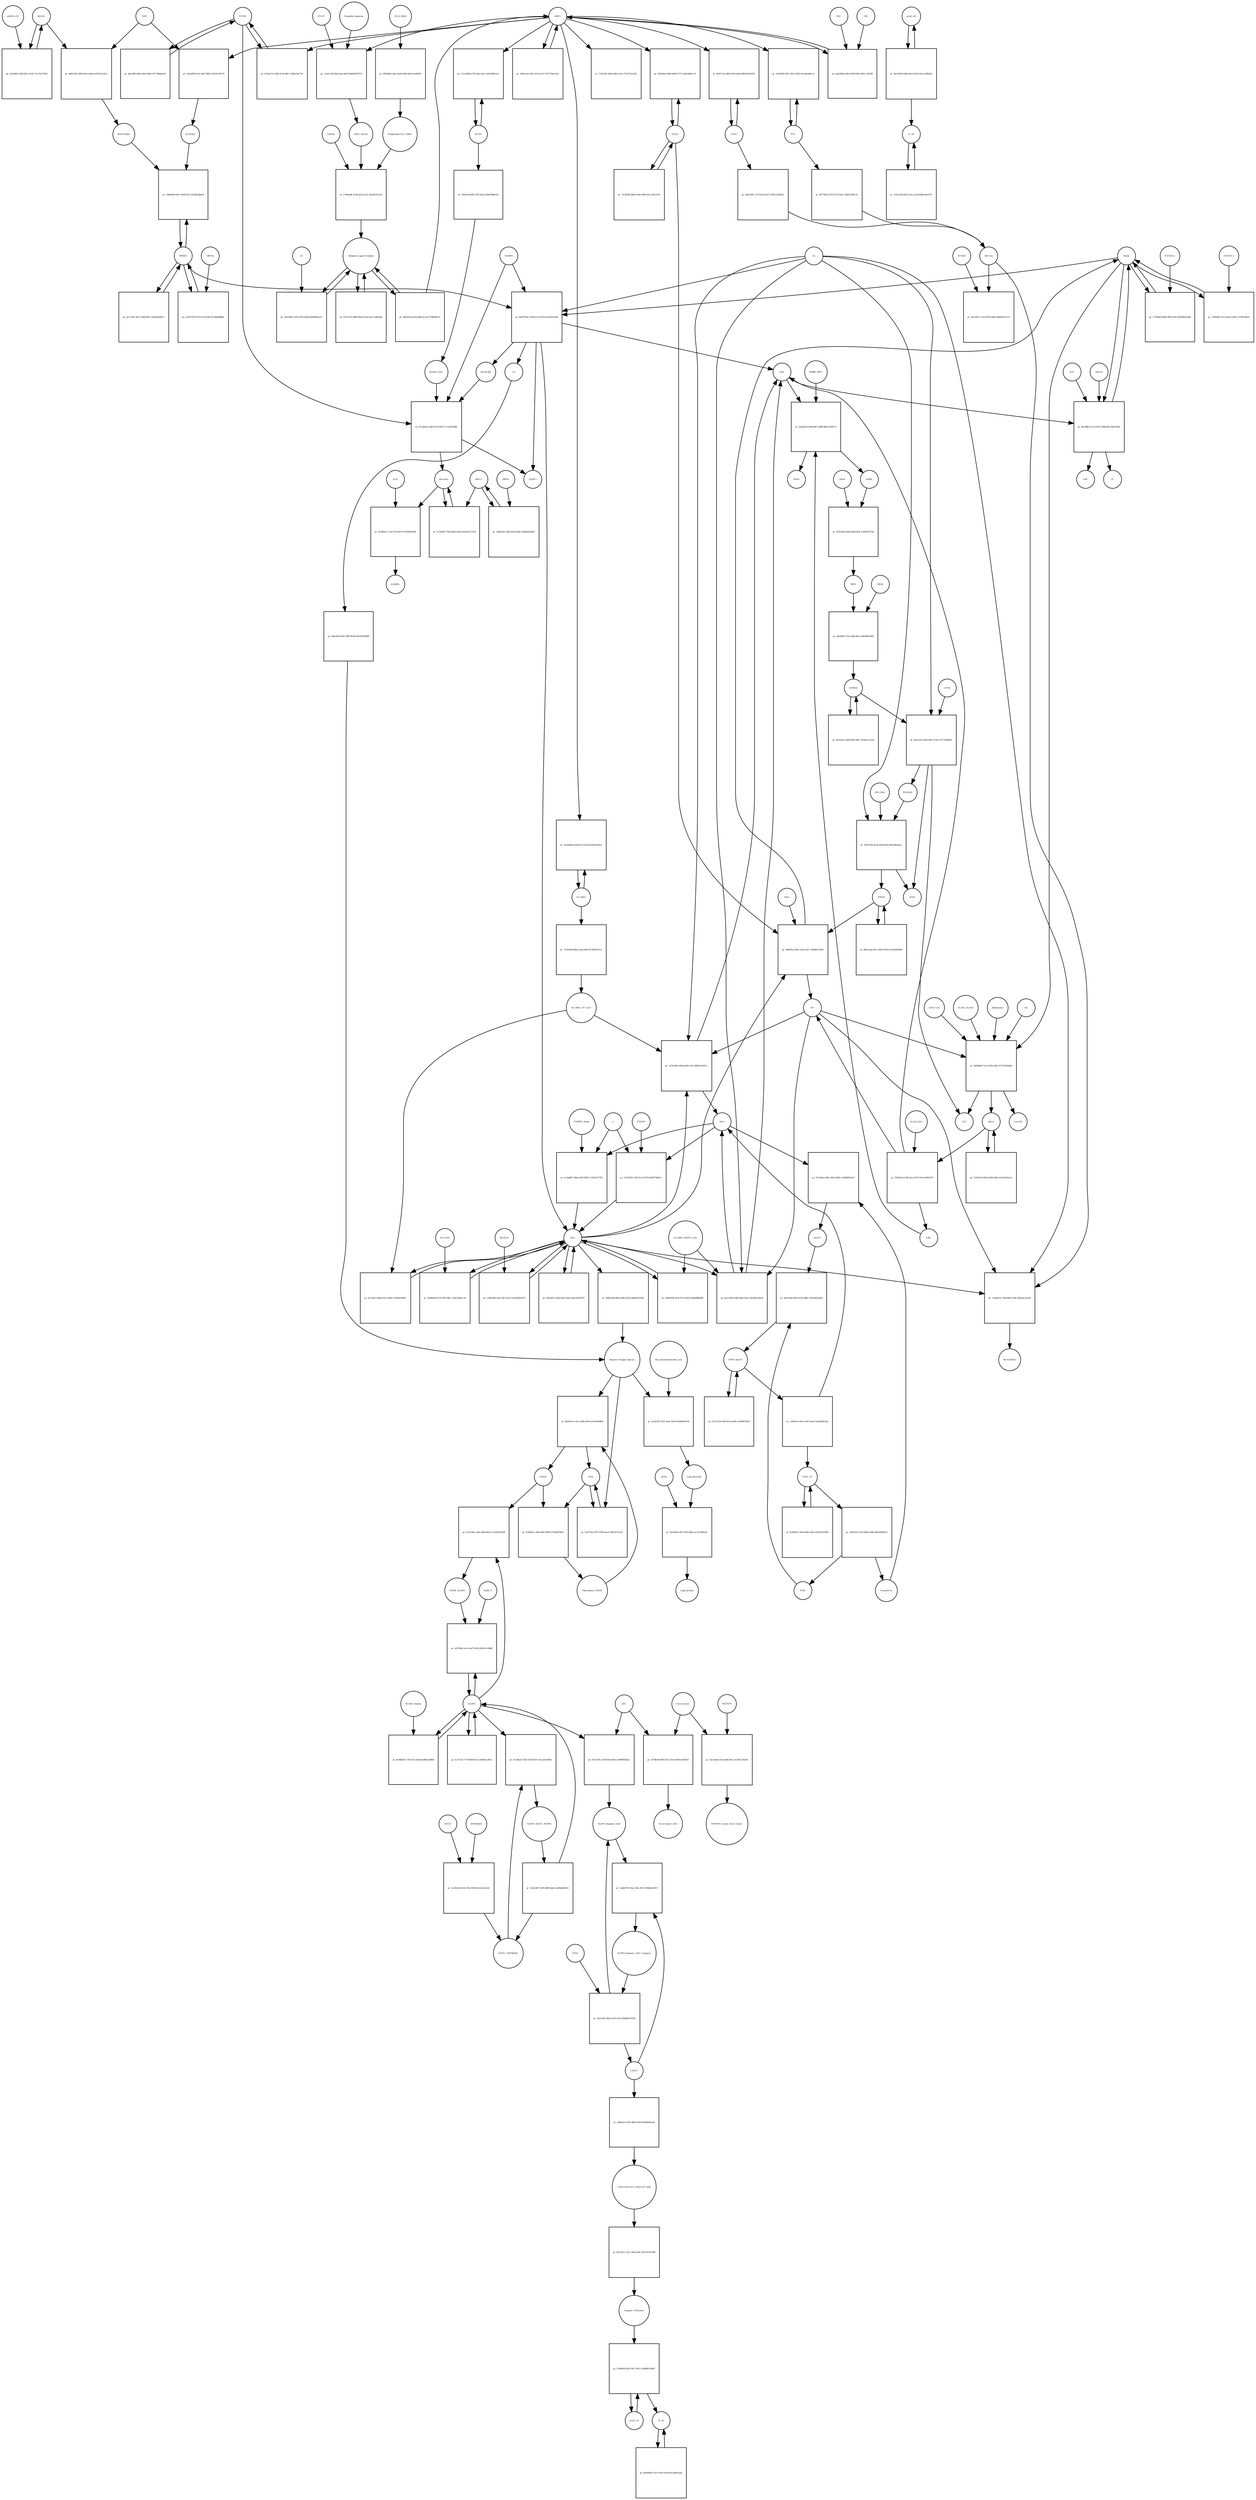 strict digraph  {
Heme [annotation="urn_miriam_obo.chebi_CHEBI%3A30413", bipartite=0, cls="simple chemical", fontsize=4, label=Heme, shape=circle];
"pr_ba97979a-27e8-4c3e-a270-ed14e201aa0d" [annotation="", bipartite=1, cls=process, fontsize=4, label="pr_ba97979a-27e8-4c3e-a270-ed14e201aa0d", shape=square];
Biliverdin [annotation="urn_miriam_obo.chebi_CHEBI%3A17033", bipartite=0, cls="simple chemical", fontsize=4, label=Biliverdin, shape=circle];
HMOX1 [annotation="", bipartite=0, cls=macromolecule, fontsize=4, label=HMOX1, shape=circle];
O2 [annotation="urn_miriam_obo.chebi_CHEBI%3A15379", bipartite=0, cls="simple chemical", fontsize=4, label=O2, shape=circle];
NADPH [annotation="urn_miriam_obo.chebi_CHEBI%3A16474", bipartite=0, cls="simple chemical", fontsize=4, label=NADPH, shape=circle];
H2O [annotation="urn_miriam_obo.chebi_CHEBI%3A15377", bipartite=0, cls="simple chemical", fontsize=4, label=H2O, shape=circle];
"Fe2+" [annotation="urn_miriam_obo.chebi_CHEBI%3A29033", bipartite=0, cls="simple chemical", fontsize=4, label="Fe2+", shape=circle];
"NADP+" [annotation="urn_miriam_obo.chebi_CHEBI%3A18009", bipartite=0, cls="simple chemical", fontsize=4, label="NADP+", shape=circle];
CO [annotation="urn_miriam_obo.chebi_CHEBI%3A17245", bipartite=0, cls="simple chemical", fontsize=4, label=CO, shape=circle];
"pr_77338bfd-6b60-4828-a3fe-69c809e3fa88" [annotation="", bipartite=1, cls=process, fontsize=4, label="pr_77338bfd-6b60-4828-a3fe-69c809e3fa88", shape=square];
"FLVCR1-2" [annotation=urn_miriam_uniprot_Q9Y5Y0, bipartite=0, cls=macromolecule, fontsize=4, label="FLVCR1-2", shape=circle];
"pr_67a5da2b-14d6-42c9-9204-77114e67bdf6" [annotation="", bipartite=1, cls=process, fontsize=4, label="pr_67a5da2b-14d6-42c9-9204-77114e67bdf6", shape=square];
Bilirubin [annotation="urn_miriam_obo.chebi_CHEBI%3A16990", bipartite=0, cls="simple chemical", fontsize=4, label=Bilirubin, shape=circle];
BLVRB [annotation=urn_miriam_uniprot_P30043, bipartite=0, cls=macromolecule, fontsize=4, label=BLVRB, shape=circle];
"BLVRA_Zn2+" [annotation="urn_miriam_obo.chebi_CHEBI%3A29805|urn_miriam_uniprot_P53004", bipartite=0, cls=complex, fontsize=4, label="BLVRA_Zn2+", shape=circle];
"pr_ec7ad497-70e4-48cd-a618-bc6ea1d1721b" [annotation="", bipartite=1, cls=process, fontsize=4, label="pr_ec7ad497-70e4-48cd-a618-bc6ea1d1721b", shape=square];
ABCC1 [annotation="", bipartite=0, cls=macromolecule, fontsize=4, label=ABCC1, shape=circle];
"pr_3350faee-7c20-4756-bf78-410d7840189f" [annotation="", bipartite=1, cls=process, fontsize=4, label="pr_3350faee-7c20-4756-bf78-410d7840189f", shape=square];
ALB [annotation=urn_miriam_uniprot_P02768, bipartite=0, cls=macromolecule, fontsize=4, label=ALB, shape=circle];
"ALB/BIL" [annotation="urn_miriam_uniprot_P02768|urn_miriam_obo.chebi_CHEBI%3A16990", bipartite=0, cls=complex, fontsize=4, label="ALB/BIL", shape=circle];
NRF2 [annotation="", bipartite=0, cls=macromolecule, fontsize=4, label=NRF2, shape=circle];
"pr_a43eaf98-913a-4a67-8f4d-c9355a7f9574" [annotation="", bipartite=1, cls=process, fontsize=4, label="pr_a43eaf98-913a-4a67-8f4d-c9355a7f9574", shape=square];
MAF [annotation=urn_miriam_uniprot_O75444, bipartite=0, cls=macromolecule, fontsize=4, label=MAF, shape=circle];
"Nrf2/Maf" [annotation="", bipartite=0, cls=complex, fontsize=4, label="Nrf2/Maf", shape=circle];
"pr_fe8b1395-2d09-43e2-a044-6c55475ac0cb" [annotation="", bipartite=1, cls=process, fontsize=4, label="pr_fe8b1395-2d09-43e2-a044-6c55475ac0cb", shape=square];
BACH1 [annotation=urn_miriam_uniprot_O14867, bipartite=0, cls=macromolecule, fontsize=4, label=BACH1, shape=circle];
"BACH1/Maf" [annotation="", bipartite=0, cls=complex, fontsize=4, label="BACH1/Maf", shape=circle];
"pr_e3e3bf03-1e9b-4f51-a529-71ca7cb77b62" [annotation="", bipartite=1, cls=process, fontsize=4, label="pr_e3e3bf03-1e9b-4f51-a529-71ca7cb77b62", shape=square];
"miRNA-155" [annotation=urn_miriam_ncbigene_406947, bipartite=0, cls="nucleic acid feature", fontsize=4, label="miRNA-155", shape=circle];
"pr_cb606a66-f431-4648-9012-6550faa89d1f" [annotation="", bipartite=1, cls=process, fontsize=4, label="pr_cb606a66-f431-4648-9012-6550faa89d1f", shape=square];
PRIN9 [annotation="urn_miriam_obo.chebi_CHEBI%3A15430", bipartite=0, cls="simple chemical", fontsize=4, label=PRIN9, shape=circle];
"pr_3d9d7faa-46e2-42ae-b47c-50bdfa97a001" [annotation="", bipartite=1, cls=process, fontsize=4, label="pr_3d9d7faa-46e2-42ae-b47c-50bdfa97a001", shape=square];
FECH [annotation=urn_miriam_uniprot_P22830, bipartite=0, cls=macromolecule, fontsize=4, label=FECH, shape=circle];
"Pb2+" [annotation="urn_miriam_obo.chebi_CHEBI%3A27889", bipartite=0, cls="simple chemical", fontsize=4, label="Pb2+", shape=circle];
"H+" [annotation="urn_miriam_obo.chebi_CHEBI%3A15378", bipartite=0, cls="simple chemical", fontsize=4, label="H+", shape=circle];
"SUCC-CoA" [annotation="urn_miriam_obo.chebi_CHEBI%3A57292", bipartite=0, cls="simple chemical", fontsize=4, label="SUCC-CoA", shape=circle];
"pr_2d26966d-7ca3-474a-b4fa-57513765e886" [annotation="", bipartite=1, cls=process, fontsize=4, label="pr_2d26966d-7ca3-474a-b4fa-57513765e886", shape=square];
dALA [annotation="urn_miriam_obo.chebi_CHEBI%3A356416", bipartite=0, cls="simple chemical", fontsize=4, label=dALA, shape=circle];
ALAS1_ALAS2 [annotation="urn_miriam_uniprot_P13196|urn_miriam_uniprot_P22557", bipartite=0, cls=complex, fontsize=4, label=ALAS1_ALAS2, shape=circle];
Panhematin [annotation="urn_miriam_obo.chebi_CHEBI%3A50385", bipartite=0, cls="simple chemical", fontsize=4, label=Panhematin, shape=circle];
Gly [annotation="urn_miriam_obo.chebi_CHEBI%3A57305", bipartite=0, cls="simple chemical", fontsize=4, label=Gly, shape=circle];
"CoA-SH" [annotation="urn_miriam_obo.chebi_CHEBI%3A15346", bipartite=0, cls="simple chemical", fontsize=4, label="CoA-SH", shape=circle];
CO2 [annotation="urn_miriam_obo.chebi_CHEBI%3A16526", bipartite=0, cls="simple chemical", fontsize=4, label=CO2, shape=circle];
"pr_c5a9cc28-b30d-4afe-8ad1-4bd2d367f57e" [annotation="", bipartite=1, cls=process, fontsize=4, label="pr_c5a9cc28-b30d-4afe-8ad1-4bd2d367f57e", shape=square];
KEAP1 [annotation=urn_miriam_uniprot_Q14145, bipartite=0, cls=macromolecule, fontsize=4, label=KEAP1, shape=circle];
NRF2_KEAP1 [annotation="urn_miriam_uniprot_Q14145|urn_miriam_uniprot_Q16236", bipartite=0, cls=complex, fontsize=4, label=NRF2_KEAP1, shape=circle];
"Dimethly fumarate" [annotation="urn_miriam_obo.chebi_CHEBI%3A76004", bipartite=0, cls="simple chemical", fontsize=4, label="Dimethly fumarate", shape=circle];
"Ubiquitin Ligase Complex" [annotation="urn_miriam_uniprot_Q14145|urn_miriam_uniprot_Q15843|urn_miriam_uniprot_Q13618|urn_miriam_uniprot_P62877|urn_miriam_uniprot_Q16236|urn_miriam_uniprot_P0CG48|urn_miriam_pubmed_19940261|urn_miriam_interpro_IPR000608", bipartite=0, cls=complex, fontsize=4, label="Ubiquitin Ligase Complex", shape=circle];
"pr_0c07cd79-d96b-48ad-b154-e6a71c89c6de" [annotation="", bipartite=1, cls=process, fontsize=4, label="pr_0c07cd79-d96b-48ad-b154-e6a71c89c6de", shape=square];
"pr_f7b58a19-a708-4a1c-8337-87ea19842574" [annotation="", bipartite=1, cls=process, fontsize=4, label="pr_f7b58a19-a708-4a1c-8337-87ea19842574", shape=square];
PBG [annotation="urn_miriam_obo.chebi_CHEBI%3A58126", bipartite=0, cls="simple chemical", fontsize=4, label=PBG, shape=circle];
"ALAD_Zn2+" [annotation="urn_miriam_uniprot_P13716|urn_miriam_obo.chebi_CHEBI%3A29105", bipartite=0, cls=complex, fontsize=4, label="ALAD_Zn2+", shape=circle];
"pr_5feba93d-5e48-46f7-a898-0bbccf036712" [annotation="", bipartite=1, cls=process, fontsize=4, label="pr_5feba93d-5e48-46f7-a898-0bbccf036712", shape=square];
HMBL [annotation="urn_miriam_obo.chebi_CHEBI%3A57845", bipartite=0, cls="simple chemical", fontsize=4, label=HMBL, shape=circle];
HMBS_DIPY [annotation="urn_miriam_obo.chebi_CHEBI%3A36319|urn_miriam_uniprot_P08397", bipartite=0, cls=complex, fontsize=4, label=HMBS_DIPY, shape=circle];
"NH4+" [annotation="urn_miriam_obo.chebi_CHEBI%3A28938", bipartite=0, cls="simple chemical", fontsize=4, label="NH4+", shape=circle];
"pr_2021dd50-3d28-4a6b-8f5f-1e63f0167534" [annotation="", bipartite=1, cls=process, fontsize=4, label="pr_2021dd50-3d28-4a6b-8f5f-1e63f0167534", shape=square];
URO3 [annotation="urn_miriam_obo.chebi_CHEBI%3A15437", bipartite=0, cls="simple chemical", fontsize=4, label=URO3, shape=circle];
UROS [annotation=urn_miriam_uniprot_P10746, bipartite=0, cls=macromolecule, fontsize=4, label=UROS, shape=circle];
"pr_a4faf081-07aa-43d6-86a1-dbf5f99e6865" [annotation="", bipartite=1, cls=process, fontsize=4, label="pr_a4faf081-07aa-43d6-86a1-dbf5f99e6865", shape=square];
COPRO3 [annotation="urn_miriam_obo.chebi_CHEBI%3A15439", bipartite=0, cls="simple chemical", fontsize=4, label=COPRO3, shape=circle];
UROD [annotation=urn_miriam_uniprot_P06132, bipartite=0, cls=macromolecule, fontsize=4, label=UROD, shape=circle];
"pr_9b1ca015-f3ed-484c-9136-123779a84f1b" [annotation="", bipartite=1, cls=process, fontsize=4, label="pr_9b1ca015-f3ed-484c-9136-123779a84f1b", shape=square];
PPGEN9 [annotation="urn_miriam_obo.chebi_CHEBI%3A15435", bipartite=0, cls="simple chemical", fontsize=4, label=PPGEN9, shape=circle];
CPOX [annotation=urn_miriam_uniprot_P36551, bipartite=0, cls=macromolecule, fontsize=4, label=CPOX, shape=circle];
H2O2 [annotation="urn_miriam_obo.chebi_CHEBI%3A16240", bipartite=0, cls="simple chemical", fontsize=4, label=H2O2, shape=circle];
"pr_0610279a-8a32-4eb5-8f10-bffe96b34a14" [annotation="", bipartite=1, cls=process, fontsize=4, label="pr_0610279a-8a32-4eb5-8f10-bffe96b34a14", shape=square];
PPO_FAD [annotation="urn_miriam_obo.chebi_CHEBI%3A16238|urn_miriam_uniprot_P50336", bipartite=0, cls=complex, fontsize=4, label=PPO_FAD, shape=circle];
"pr_10fb1ceb-c65c-4143-aa57-9257744ec41d" [annotation="", bipartite=1, cls=process, fontsize=4, label="pr_10fb1ceb-c65c-4143-aa57-9257744ec41d", shape=square];
"pr_1199c010-b942-4a66-bb9e-45a255b5fca2" [annotation="", bipartite=1, cls="uncertain process", fontsize=4, label="pr_1199c010-b942-4a66-bb9e-45a255b5fca2", shape=square];
"pr_30cb3acc-8d39-49fa-8047-3f338ce1e239" [annotation="", bipartite=1, cls="uncertain process", fontsize=4, label="pr_30cb3acc-8d39-49fa-8047-3f338ce1e239", shape=square];
"pr_f861eeda-b9cc-4858-9195-e913e9289566" [annotation="", bipartite=1, cls="uncertain process", fontsize=4, label="pr_f861eeda-b9cc-4858-9195-e913e9289566", shape=square];
"Poly-unsaturated fatty acid" [annotation="urn_miriam_obo.chebi_CHEBI%3A26208", bipartite=0, cls="simple chemical", fontsize=4, label="Poly-unsaturated fatty acid", shape=circle];
"pr_cbc4e507-81f1-4adc-95eb-f32af9d18318" [annotation="", bipartite=1, cls=process, fontsize=4, label="pr_cbc4e507-81f1-4adc-95eb-f32af9d18318", shape=square];
"Lipid Peroxide" [annotation="urn_miriam_obo.chebi_CHEBI%3A61051", bipartite=0, cls="simple chemical", fontsize=4, label="Lipid Peroxide", shape=circle];
"Reactive Oxygen Species" [annotation="urn_miriam_obo.chebi_CHEBI%3A26523", bipartite=0, cls="simple chemical", fontsize=4, label="Reactive Oxygen Species", shape=circle];
"pr_c228d51b-71b8-466a-878e-da6e9a21a056" [annotation="", bipartite=1, cls=process, fontsize=4, label="pr_c228d51b-71b8-466a-878e-da6e9a21a056", shape=square];
"Fe(3+)O(OH)" [annotation="urn_miriam_obo.chebi_CHEBI%3A78619", bipartite=0, cls="simple chemical", fontsize=4, label="Fe(3+)O(OH)", shape=circle];
Ferritin [annotation=urn_miriam_uniprot_P02794, bipartite=0, cls=complex, fontsize=4, label=Ferritin, shape=circle];
"pr_dccc8e7e-48e0-45ca-b4f9-312b48c8840c" [annotation="", bipartite=1, cls=process, fontsize=4, label="pr_dccc8e7e-48e0-45ca-b4f9-312b48c8840c", shape=square];
"SLC40A1_CP_Cu2+" [annotation="urn_miriam_uniprot_P00450|urn_miriam_uniprot_Q9NP59|urn_miriam_obo.chebi_CHEBI%3A29036", bipartite=0, cls=complex, fontsize=4, label="SLC40A1_CP_Cu2+", shape=circle];
"pr_147d168a-1828-4ab5-a323-388363230f1a" [annotation="", bipartite=1, cls=process, fontsize=4, label="pr_147d168a-1828-4ab5-a323-388363230f1a", shape=square];
"Fe3+" [annotation="urn_miriam_obo.chebi_CHEBI%3A29034", bipartite=0, cls="simple chemical", fontsize=4, label="Fe3+", shape=circle];
SLC40A1 [annotation=urn_miriam_ncbigene_30061, bipartite=0, cls="nucleic acid feature", fontsize=4, label=SLC40A1, shape=circle];
"pr_91d1bb0d-45dd-4e33-bc3b-d5e6f5e3efee" [annotation="", bipartite=1, cls=process, fontsize=4, label="pr_91d1bb0d-45dd-4e33-bc3b-d5e6f5e3efee", shape=square];
FTH1 [annotation=urn_miriam_ncbigene_2495, bipartite=0, cls="nucleic acid feature", fontsize=4, label=FTH1, shape=circle];
"pr_8f34713a-3606-43f0-a4de-40b55e503929" [annotation="", bipartite=1, cls=process, fontsize=4, label="pr_8f34713a-3606-43f0-a4de-40b55e503929", shape=square];
FTL [annotation=urn_miriam_ncbigene_2512, bipartite=0, cls="nucleic acid feature", fontsize=4, label=FTL, shape=circle];
"pr_e0c63d67-6f3c-4921-8503-61c66e2d4c1e" [annotation="", bipartite=1, cls=process, fontsize=4, label="pr_e0c63d67-6f3c-4921-8503-61c66e2d4c1e", shape=square];
"pr_a681494c-3c79-4f14-a5a7-0782c1dd5055" [annotation="", bipartite=1, cls=process, fontsize=4, label="pr_a681494c-3c79-4f14-a5a7-0782c1dd5055", shape=square];
"pr_96774655-f972-47e3-ba0c-7bd817d92c2a" [annotation="", bipartite=1, cls=process, fontsize=4, label="pr_96774655-f972-47e3-ba0c-7bd817d92c2a", shape=square];
"pr_bf5426ee-b60f-4006-a773-14de18bb5c7d" [annotation="", bipartite=1, cls=process, fontsize=4, label="pr_bf5426ee-b60f-4006-a773-14de18bb5c7d", shape=square];
"pr_7e1385df-dbb0-493a-9389-02cc329c9149" [annotation="", bipartite=1, cls=process, fontsize=4, label="pr_7e1385df-dbb0-493a-9389-02cc329c9149", shape=square];
"pr_ee7c7f5a-5b17-49b8-9815-2281bfae60c7" [annotation="", bipartite=1, cls=process, fontsize=4, label="pr_ee7c7f5a-5b17-49b8-9815-2281bfae60c7", shape=square];
BLVRA [annotation=urn_miriam_ncbigene_644, bipartite=0, cls="nucleic acid feature", fontsize=4, label=BLVRA, shape=circle];
"pr_c5cc830b-a730-43ad-a8c1-9ef933fbcec2" [annotation="", bipartite=1, cls=process, fontsize=4, label="pr_c5cc830b-a730-43ad-a8c1-9ef933fbcec2", shape=square];
"pr_275e4a73-140b-4130-94b1-134bfc38c754" [annotation="", bipartite=1, cls=process, fontsize=4, label="pr_275e4a73-140b-4130-94b1-134bfc38c754", shape=square];
"pr_bafc4ff6-9b0e-42a0-9461-4577486dc0e5" [annotation="", bipartite=1, cls=process, fontsize=4, label="pr_bafc4ff6-9b0e-42a0-9461-4577486dc0e5", shape=square];
"pr_526ebc4f-bff2-475f-aba2-836b78dbb15e" [annotation="", bipartite=1, cls=process, fontsize=4, label="pr_526ebc4f-bff2-475f-aba2-836b78dbb15e", shape=square];
"pr_752501d9-80ba-41aa-944e-613003ff15ca" [annotation="", bipartite=1, cls=process, fontsize=4, label="pr_752501d9-80ba-41aa-944e-613003ff15ca", shape=square];
"pr_4153367c-1325-4d72-b9d6-44b59e31617e" [annotation="", bipartite=1, cls=process, fontsize=4, label="pr_4153367c-1325-4d72-b9d6-44b59e31617e", shape=square];
NCOA4 [annotation=urn_miriam_uniprot_Q13772, bipartite=0, cls=macromolecule, fontsize=4, label=NCOA4, shape=circle];
"pr_eceeddb7-5bba-4435-803a-31181e6175f5" [annotation="", bipartite=1, cls=process, fontsize=4, label="pr_eceeddb7-5bba-4435-803a-31181e6175f5", shape=square];
CYBRD1_Heme [annotation="urn_miriam_uniprot_Q53TN4|urn_miriam_obo.chebi_CHEBI%3A30413", bipartite=0, cls=complex, fontsize=4, label=CYBRD1_Heme, shape=circle];
"e-" [annotation="urn_miriam_obo.chebi_CHEBI%3A10545", bipartite=0, cls="simple chemical", fontsize=4, label="e-", shape=circle];
"pr_7d546444-b278-455f-98cc-cd957d8e1c30" [annotation="", bipartite=1, cls=process, fontsize=4, label="pr_7d546444-b278-455f-98cc-cd957d8e1c30", shape=square];
SLC11A2 [annotation=urn_miriam_uniprot_P49281, bipartite=0, cls=macromolecule, fontsize=4, label=SLC11A2, shape=circle];
"pr_f4c8b3d4-3627-467f-88aa-ec31158ba5fc" [annotation="", bipartite=1, cls=process, fontsize=4, label="pr_f4c8b3d4-3627-467f-88aa-ec31158ba5fc", shape=square];
"Lipid alcohol" [annotation="urn_miriam_obo.chebi_CHEBI%3A24026", bipartite=0, cls="simple chemical", fontsize=4, label="Lipid alcohol", shape=circle];
GPX4 [annotation=urn_miriam_uniprot_P36969, bipartite=0, cls=macromolecule, fontsize=4, label=GPX4, shape=circle];
"pr_a5c87758-977d-47c4-834f-5cb28b4db86e" [annotation="", bipartite=1, cls=process, fontsize=4, label="pr_a5c87758-977d-47c4-834f-5cb28b4db86e", shape=square];
ORF3a [annotation="urn_miriam_uniprot_P0DTC3|urn_miriam_taxonomy_2697049", bipartite=0, cls=macromolecule, fontsize=4, label=ORF3a, shape=circle];
"pr_b5645249-d90a-4045-b3af-e090e9427dd1" [annotation="", bipartite=1, cls=process, fontsize=4, label="pr_b5645249-d90a-4045-b3af-e090e9427dd1", shape=square];
"pr_19af6c44-334b-45e9-b4b0-19dabe416462" [annotation="", bipartite=1, cls=process, fontsize=4, label="pr_19af6c44-334b-45e9-b4b0-19dabe416462", shape=square];
ORF9c [annotation=urn_miriam_taxonomy_2697049, bipartite=0, cls=macromolecule, fontsize=4, label=ORF9c, shape=circle];
CUL3_RBX1 [annotation="urn_miriam_uniprot_Q13618|urn_miriam_uniprot_P62877", bipartite=0, cls=complex, fontsize=4, label=CUL3_RBX1, shape=circle];
"pr_6ff5bdb8-1dae-4a00-93b9-4d7e1ceb9593" [annotation="", bipartite=1, cls=process, fontsize=4, label="pr_6ff5bdb8-1dae-4a00-93b9-4d7e1ceb9593", shape=square];
"Neddylated CUL3_RBX1" [annotation="urn_miriam_uniprot_Q15843|urn_miriam_uniprot_Q13618|urn_miriam_uniprot_P62877", bipartite=0, cls=complex, fontsize=4, label="Neddylated CUL3_RBX1", shape=circle];
"pr_731813fc-4629-4881-a2ec-f75c071a3162" [annotation="", bipartite=1, cls=process, fontsize=4, label="pr_731813fc-4629-4881-a2ec-f75c071a3162", shape=square];
"pr_e79ba8d6-3c48-4e02-a22e-3daa6470c3cd" [annotation="", bipartite=1, cls=process, fontsize=4, label="pr_e79ba8d6-3c48-4e02-a22e-3daa6470c3cd", shape=square];
CAND1 [annotation=urn_miriam_uniprot_Q86VP6, bipartite=0, cls=macromolecule, fontsize=4, label=CAND1, shape=circle];
E2 [annotation=urn_miriam_interpro_IPR000608, bipartite=0, cls=macromolecule, fontsize=4, label=E2, shape=circle];
"pr_24e910bc-f5d5-4319-be96-feb90d8eea31" [annotation="", bipartite=1, cls=process, fontsize=4, label="pr_24e910bc-f5d5-4319-be96-feb90d8eea31", shape=square];
"pr_aede9f68-c86a-4309-805f-3d31c139e5ff" [annotation="", bipartite=1, cls=process, fontsize=4, label="pr_aede9f68-c86a-4309-805f-3d31c139e5ff", shape=square];
PKC [annotation="urn_miriam_pubmed_12198130|urn_miriam_interpro_IPR012233", bipartite=0, cls=macromolecule, fontsize=4, label=PKC, shape=circle];
CK2 [annotation="", bipartite=0, cls=macromolecule, fontsize=4, label=CK2, shape=circle];
"pr_72585df0-3525-4a62-a190-c7a7991b4f21" [annotation="", bipartite=1, cls=process, fontsize=4, label="pr_72585df0-3525-4a62-a190-c7a7991b4f21", shape=square];
"FLVCR1-1" [annotation=urn_miriam_uniprot_Q9Y5Y0, bipartite=0, cls=macromolecule, fontsize=4, label="FLVCR1-1", shape=circle];
"pr_b0cb8bc5-0c14-401e-8d68-b9c18a9c3feb" [annotation="", bipartite=1, cls=process, fontsize=4, label="pr_b0cb8bc5-0c14-401e-8d68-b9c18a9c3feb", shape=square];
ABCG2 [annotation=urn_miriam_uniprot_Q9UNQ0, bipartite=0, cls="macromolecule multimer", fontsize=4, label=ABCG2, shape=circle];
ATP [annotation="urn_miriam_obo.chebi_CHEBI%3A30616", bipartite=0, cls="simple chemical", fontsize=4, label=ATP, shape=circle];
Pi [annotation="urn_miriam_obo.chebi_CHEBI%3A18367", bipartite=0, cls="simple chemical", fontsize=4, label=Pi, shape=circle];
ADP [annotation="urn_miriam_obo.chebi_CHEBI%3A456216", bipartite=0, cls="simple chemical", fontsize=4, label=ADP, shape=circle];
"pr_23090184-9c36-4712-b010-3ad49b8fbf96" [annotation="", bipartite=1, cls=process, fontsize=4, label="pr_23090184-9c36-4712-b010-3ad49b8fbf96", shape=square];
"SLC40A1_HEPH_Cu2+" [annotation="urn_miriam_uniprot_Q9BQS7|urn_miriam_uniprot_Q9NP59|urn_miriam_obo.chebi_CHEBI%3A28694", bipartite=0, cls=complex, fontsize=4, label="SLC40A1_HEPH_Cu2+", shape=circle];
"pr_0ecc282d-6340-46ae-9bc5-29a39e16dd26" [annotation="", bipartite=1, cls=process, fontsize=4, label="pr_0ecc282d-6340-46ae-9bc5-29a39e16dd26", shape=square];
"pr_257a63ea-060c-45b5-8d62-ce8486824e65" [annotation="", bipartite=1, cls=process, fontsize=4, label="pr_257a63ea-060c-45b5-8d62-ce8486824e65", shape=square];
Transferrin [annotation=urn_miriam_uniprot_P02787, bipartite=0, cls=macromolecule, fontsize=4, label=Transferrin, shape=circle];
holoTF [annotation="urn_miriam_uniprot_P02787|urn_miriam_obo.chebi_CHEBI%3A29034", bipartite=0, cls=complex, fontsize=4, label=holoTF, shape=circle];
TFRC [annotation=urn_miriam_uniprot_P02786, bipartite=0, cls="macromolecule multimer", fontsize=4, label=TFRC, shape=circle];
"pr_4a3970d4-9030-455e-9b6c-405e94e628c0" [annotation="", bipartite=1, cls=process, fontsize=4, label="pr_4a3970d4-9030-455e-9b6c-405e94e628c0", shape=square];
TFRC_holoTF [annotation="urn_miriam_uniprot_P02787|urn_miriam_obo.chebi_CHEBI%3A29034|urn_miriam_uniprot_P02786", bipartite=0, cls=complex, fontsize=4, label=TFRC_holoTF, shape=circle];
"pr_b73c27a4-f396-451a-bed5-e31f8097655f" [annotation="", bipartite=1, cls=process, fontsize=4, label="pr_b73c27a4-f396-451a-bed5-e31f8097655f", shape=square];
"pr_c40461c9-fe61-4595-baeb-5a6420df23da" [annotation="", bipartite=1, cls=process, fontsize=4, label="pr_c40461c9-fe61-4595-baeb-5a6420df23da", shape=square];
TFRC_TF [annotation="urn_miriam_uniprot_P02787|urn_miriam_uniprot_P02786", bipartite=0, cls=complex, fontsize=4, label=TFRC_TF, shape=circle];
"pr_5150232b-214f-42c2-9e79-6b43075bf5c5" [annotation="", bipartite=1, cls=process, fontsize=4, label="pr_5150232b-214f-42c2-9e79-6b43075bf5c5", shape=square];
STEAP3 [annotation=urn_miriam_uniprot_Q658P3, bipartite=0, cls=macromolecule, fontsize=4, label=STEAP3, shape=circle];
"pr_c59833bb-2562-40c1-bca5-3a25b2fe4279" [annotation="", bipartite=1, cls=process, fontsize=4, label="pr_c59833bb-2562-40c1-bca5-3a25b2fe4279", shape=square];
MCOLN1 [annotation=urn_miriam_uniprot_Q9GZU1, bipartite=0, cls=macromolecule, fontsize=4, label=MCOLN1, shape=circle];
"pr_16abefe1-4a58-4832-8ed5-d4a75e6d7f18" [annotation="", bipartite=1, cls=process, fontsize=4, label="pr_16abefe1-4a58-4832-8ed5-d4a75e6d7f18", shape=square];
"pr_8c58093c-2054-4dbe-a823-e42fc9237d89" [annotation="", bipartite=1, cls=process, fontsize=4, label="pr_8c58093c-2054-4dbe-a823-e42fc9237d89", shape=square];
"pr_cd65af7e-21a8-498e-a9d6-39b5408f2b52" [annotation="", bipartite=1, cls=process, fontsize=4, label="pr_cd65af7e-21a8-498e-a9d6-39b5408f2b52", shape=square];
"pr_99041626-a03f-4fb6-bc1b-d779ffde8c21" [annotation="", bipartite=1, cls=process, fontsize=4, label="pr_99041626-a03f-4fb6-bc1b-d779ffde8c21", shape=square];
Thioredoxin_TXNIP [annotation="urn_miriam_uniprot_P10599|urn_miriam_uniprot_Q9H3M7", bipartite=0, cls=complex, fontsize=4, label=Thioredoxin_TXNIP, shape=circle];
"pr_d8c63ec9-c4ce-42df-b196-5e412695d843" [annotation="", bipartite=1, cls=process, fontsize=4, label="pr_d8c63ec9-c4ce-42df-b196-5e412695d843", shape=square];
TXNIP [annotation=urn_miriam_uniprot_Q9H3M7, bipartite=0, cls=macromolecule, fontsize=4, label=TXNIP, shape=circle];
TXN [annotation=urn_miriam_uniprot_P10599, bipartite=0, cls=macromolecule, fontsize=4, label=TXN, shape=circle];
NLRP3 [annotation=urn_miriam_uniprot_Q96P20, bipartite=0, cls=macromolecule, fontsize=4, label=NLRP3, shape=circle];
"pr_be0fdb30-c74f-4125-bcbb-6a3882af98b9" [annotation="", bipartite=1, cls=process, fontsize=4, label="pr_be0fdb30-c74f-4125-bcbb-6a3882af98b9", shape=square];
"Nf-KB Complex" [annotation="urn_miriam_uniprot_P19838|urn_miriam_uniprot_Q04206|urn_miriam_uniprot_Q00653", bipartite=0, cls=complex, fontsize=4, label="Nf-KB Complex", shape=circle];
"pr_fccf7325-177d-4fb9-851a-d54942c2ff2e" [annotation="", bipartite=1, cls=process, fontsize=4, label="pr_fccf7325-177d-4fb9-851a-d54942c2ff2e", shape=square];
"pr_350775ee-97f7-4788-baa3-3f6e35751241" [annotation="", bipartite=1, cls=process, fontsize=4, label="pr_350775ee-97f7-4788-baa3-3f6e35751241", shape=square];
"pr_614b3f5c-cb0b-4e6f-859d-157be867861e" [annotation="", bipartite=1, cls=process, fontsize=4, label="pr_614b3f5c-cb0b-4e6f-859d-157be867861e", shape=square];
HSP90AB1 [annotation=urn_miriam_uniprot_P08238, bipartite=0, cls=macromolecule, fontsize=4, label=HSP90AB1, shape=circle];
"pr_1ccb6a1d-6c9e-47fa-92b9-91e21a1dcedc" [annotation="", bipartite=1, cls=process, fontsize=4, label="pr_1ccb6a1d-6c9e-47fa-92b9-91e21a1dcedc", shape=square];
SUGT1 [annotation=urn_miriam_uniprot_Q9Y2Z0, bipartite=0, cls=macromolecule, fontsize=4, label=SUGT1, shape=circle];
SUGT1_HSP90AB1 [annotation="urn_miriam_uniprot_P08238|urn_miriam_uniprot_Q9Y2Z0", bipartite=0, cls=complex, fontsize=4, label=SUGT1_HSP90AB1, shape=circle];
"pr_3c1dba1d-75e6-4503-8221-24caefcb838a" [annotation="", bipartite=1, cls=process, fontsize=4, label="pr_3c1dba1d-75e6-4503-8221-24caefcb838a", shape=square];
NLRP3_SUGT1_HSP90 [annotation="urn_miriam_uniprot_P08238|urn_miriam_uniprot_Q96P20|urn_miriam_uniprot_Q9Y2Z0", bipartite=0, cls=complex, fontsize=4, label=NLRP3_SUGT1_HSP90, shape=circle];
"pr_b74c240e-cbbe-485d-8822-ca35d35592b8" [annotation="", bipartite=1, cls=process, fontsize=4, label="pr_b74c240e-cbbe-485d-8822-ca35d35592b8", shape=square];
TXNIP_NLRP3 [annotation="urn_miriam_uniprot_Q9H3M7|urn_miriam_uniprot_Q96P20", bipartite=0, cls=complex, fontsize=4, label=TXNIP_NLRP3, shape=circle];
"pr_b7cb719e-1548-42de-8631-fa9f885638ac" [annotation="", bipartite=1, cls=process, fontsize=4, label="pr_b7cb719e-1548-42de-8631-fa9f885638ac", shape=square];
ASC [annotation=urn_miriam_uniprot_Q9ULZ3, bipartite=0, cls=macromolecule, fontsize=4, label=ASC, shape=circle];
"NLRP3 oligomer_ASC" [annotation="urn_miriam_uniprot_Q9ULZ3|urn_miriam_obo.chebi_CHEBI%3A36080", bipartite=0, cls=complex, fontsize=4, label="NLRP3 oligomer_ASC", shape=circle];
"pr_1abb0750-18ac-426c-9101-26b0bafe3f17" [annotation="", bipartite=1, cls=process, fontsize=4, label="pr_1abb0750-18ac-426c-9101-26b0bafe3f17", shape=square];
CASP1 [annotation=urn_miriam_uniprot_P29466, bipartite=0, cls=macromolecule, fontsize=4, label=CASP1, shape=circle];
"NLRP3 oligomer_ASC_Caspase1" [annotation="urn_miriam_uniprot_P29466|urn_miriam_uniprot_Q9ULZ3", bipartite=0, cls=complex, fontsize=4, label="NLRP3 oligomer_ASC_Caspase1", shape=circle];
"pr_1079be04-8f03-43c1-87ed-6f05e24f3026" [annotation="", bipartite=1, cls=process, fontsize=4, label="pr_1079be04-8f03-43c1-87ed-6f05e24f3026", shape=square];
"Pyrin trimer" [annotation=urn_miriam_uniprot_O15553, bipartite=0, cls=complex, fontsize=4, label="Pyrin trimer", shape=circle];
"Pyrin trimer_ASC" [annotation="urn_miriam_uniprot_O15553|urn_miriam_uniprot_Q9ULZ3", bipartite=0, cls=complex, fontsize=4, label="Pyrin trimer_ASC", shape=circle];
"pr_5ee15dda-a51e-4ab6-94cc-b219f1c24a4d" [annotation="", bipartite=1, cls=process, fontsize=4, label="pr_5ee15dda-a51e-4ab6-94cc-b219f1c24a4d", shape=square];
PSTPIP1 [annotation=urn_miriam_uniprot_O43586, bipartite=0, cls="macromolecule multimer", fontsize=4, label=PSTPIP1, shape=circle];
"PSTPIP1 trimer_Pyrin trimer" [annotation="urn_miriam_uniprot_O15553|urn_miriam_uniprot_O43586", bipartite=0, cls=complex, fontsize=4, label="PSTPIP1 trimer_Pyrin trimer", shape=circle];
"pr_54a2a3f5-68e5-4125-b129-20d4d81182b5" [annotation="", bipartite=1, cls=process, fontsize=4, label="pr_54a2a3f5-68e5-4125-b129-20d4d81182b5", shape=square];
CTSG [annotation=urn_miriam_uniprot_P08311, bipartite=0, cls=macromolecule, fontsize=4, label=CTSG, shape=circle];
"pr_a5f66e01-2d76-4f96-9358-fb93d4854cd2" [annotation="", bipartite=1, cls=process, fontsize=4, label="pr_a5f66e01-2d76-4f96-9358-fb93d4854cd2", shape=square];
"CASP1(120-197)_CASP1(317-404)" [annotation=urn_miriam_uniprot_P29466, bipartite=0, cls=complex, fontsize=4, label="CASP1(120-197)_CASP1(317-404)", shape=circle];
"pr_8a2745cc-3a12-4454-a99c-835720187400" [annotation="", bipartite=1, cls=process, fontsize=4, label="pr_8a2745cc-3a12-4454-a99c-835720187400", shape=square];
"Caspase-1 Tetramer" [annotation=urn_miriam_uniprot_P29466, bipartite=0, cls="complex multimer", fontsize=4, label="Caspase-1 Tetramer", shape=circle];
"proIL-1B" [annotation=urn_miriam_uniprot_P01584, bipartite=0, cls=macromolecule, fontsize=4, label="proIL-1B", shape=circle];
"pr_9b214482-b660-44c4-8224-5b1cc2856a4f" [annotation="", bipartite=1, cls=process, fontsize=4, label="pr_9b214482-b660-44c4-8224-5b1cc2856a4f", shape=square];
"IL-1B" [annotation=urn_miriam_uniprot_P01584, bipartite=0, cls=macromolecule, fontsize=4, label="IL-1B", shape=circle];
"pr_235a3cfb-020e-41aa-acb4-90b0cd9a3f7e" [annotation="", bipartite=1, cls="omitted process", fontsize=4, label="pr_235a3cfb-020e-41aa-acb4-90b0cd9a3f7e", shape=square];
"pr_ef2159b1-e1e2-4af7-bc04-09c061c4949f" [annotation="", bipartite=1, cls=process, fontsize=4, label="pr_ef2159b1-e1e2-4af7-bc04-09c061c4949f", shape=square];
"SARS E" [annotation=urn_miriam_uniprot_P59637, bipartite=0, cls=macromolecule, fontsize=4, label="SARS E", shape=circle];
"proIL-18" [annotation=urn_miriam_uniprot_Q14116, bipartite=0, cls=macromolecule, fontsize=4, label="proIL-18", shape=circle];
"pr_31808af6-b203-4fc7-a011-3a08d62146b5" [annotation="", bipartite=1, cls=process, fontsize=4, label="pr_31808af6-b203-4fc7-a011-3a08d62146b5", shape=square];
"IL-18" [annotation=urn_miriam_uniprot_Q14116, bipartite=0, cls=macromolecule, fontsize=4, label="IL-18", shape=circle];
"pr_60e6dd65-a551-4c00-a5cd-d91cd802ea4c" [annotation="", bipartite=1, cls="omitted process", fontsize=4, label="pr_60e6dd65-a551-4c00-a5cd-d91cd802ea4c", shape=square];
"pr_450c66d5-bf47-49ff-9b38-92b3184789d9" [annotation="", bipartite=1, cls=process, fontsize=4, label="pr_450c66d5-bf47-49ff-9b38-92b3184789d9", shape=square];
"pr_32ee3287-3269-48b4-bab2-2ab96edbf162" [annotation="", bipartite=1, cls=process, fontsize=4, label="pr_32ee3287-3269-48b4-bab2-2ab96edbf162", shape=square];
Heme -> "pr_ba97979a-27e8-4c3e-a270-ed14e201aa0d"  [annotation="", interaction_type=consumption];
Heme -> "pr_77338bfd-6b60-4828-a3fe-69c809e3fa88"  [annotation="", interaction_type=consumption];
Heme -> "pr_2d26966d-7ca3-474a-b4fa-57513765e886"  [annotation=urn_miriam_pubmed_25446301, interaction_type=inhibition];
Heme -> "pr_72585df0-3525-4a62-a190-c7a7991b4f21"  [annotation="", interaction_type=consumption];
Heme -> "pr_b0cb8bc5-0c14-401e-8d68-b9c18a9c3feb"  [annotation="", interaction_type=consumption];
"pr_ba97979a-27e8-4c3e-a270-ed14e201aa0d" -> Biliverdin  [annotation="", interaction_type=production];
"pr_ba97979a-27e8-4c3e-a270-ed14e201aa0d" -> H2O  [annotation="", interaction_type=production];
"pr_ba97979a-27e8-4c3e-a270-ed14e201aa0d" -> "Fe2+"  [annotation="", interaction_type=production];
"pr_ba97979a-27e8-4c3e-a270-ed14e201aa0d" -> "NADP+"  [annotation="", interaction_type=production];
"pr_ba97979a-27e8-4c3e-a270-ed14e201aa0d" -> CO  [annotation="", interaction_type=production];
Biliverdin -> "pr_67a5da2b-14d6-42c9-9204-77114e67bdf6"  [annotation="", interaction_type=consumption];
HMOX1 -> "pr_ba97979a-27e8-4c3e-a270-ed14e201aa0d"  [annotation="", interaction_type=catalysis];
HMOX1 -> "pr_cb606a66-f431-4648-9012-6550faa89d1f"  [annotation="", interaction_type=consumption];
HMOX1 -> "pr_ee7c7f5a-5b17-49b8-9815-2281bfae60c7"  [annotation="", interaction_type=consumption];
HMOX1 -> "pr_a5c87758-977d-47c4-834f-5cb28b4db86e"  [annotation="", interaction_type=consumption];
O2 -> "pr_ba97979a-27e8-4c3e-a270-ed14e201aa0d"  [annotation="", interaction_type=consumption];
O2 -> "pr_9b1ca015-f3ed-484c-9136-123779a84f1b"  [annotation="", interaction_type=consumption];
O2 -> "pr_0610279a-8a32-4eb5-8f10-bffe96b34a14"  [annotation="", interaction_type=consumption];
O2 -> "pr_c228d51b-71b8-466a-878e-da6e9a21a056"  [annotation="", interaction_type=consumption];
O2 -> "pr_147d168a-1828-4ab5-a323-388363230f1a"  [annotation="", interaction_type=consumption];
O2 -> "pr_0ecc282d-6340-46ae-9bc5-29a39e16dd26"  [annotation="", interaction_type=consumption];
NADPH -> "pr_ba97979a-27e8-4c3e-a270-ed14e201aa0d"  [annotation="", interaction_type=consumption];
NADPH -> "pr_67a5da2b-14d6-42c9-9204-77114e67bdf6"  [annotation="", interaction_type=consumption];
H2O -> "pr_5feba93d-5e48-46f7-a898-0bbccf036712"  [annotation="", interaction_type=consumption];
H2O -> "pr_b0cb8bc5-0c14-401e-8d68-b9c18a9c3feb"  [annotation="", interaction_type=consumption];
"Fe2+" -> "pr_3d9d7faa-46e2-42ae-b47c-50bdfa97a001"  [annotation="", interaction_type=consumption];
"Fe2+" -> "pr_c228d51b-71b8-466a-878e-da6e9a21a056"  [annotation="", interaction_type=consumption];
"Fe2+" -> "pr_dccc8e7e-48e0-45ca-b4f9-312b48c8840c"  [annotation="", interaction_type=consumption];
"Fe2+" -> "pr_147d168a-1828-4ab5-a323-388363230f1a"  [annotation="", interaction_type=consumption];
"Fe2+" -> "pr_7d546444-b278-455f-98cc-cd957d8e1c30"  [annotation="", interaction_type=consumption];
"Fe2+" -> "pr_b5645249-d90a-4045-b3af-e090e9427dd1"  [annotation="urn_miriam_pubmed_26794443|urn_miriam_pubmed_30692038", interaction_type=catalysis];
"Fe2+" -> "pr_23090184-9c36-4712-b010-3ad49b8fbf96"  [annotation="", interaction_type=consumption];
"Fe2+" -> "pr_0ecc282d-6340-46ae-9bc5-29a39e16dd26"  [annotation="", interaction_type=consumption];
"Fe2+" -> "pr_c59833bb-2562-40c1-bca5-3a25b2fe4279"  [annotation="", interaction_type=consumption];
"Fe2+" -> "pr_16abefe1-4a58-4832-8ed5-d4a75e6d7f18"  [annotation="", interaction_type=consumption];
CO -> "pr_450c66d5-bf47-49ff-9b38-92b3184789d9"  [annotation="urn_miriam_pubmed_28356568|urn_miriam_pubmed_25770182", interaction_type=inhibition];
"pr_77338bfd-6b60-4828-a3fe-69c809e3fa88" -> Heme  [annotation="", interaction_type=production];
"FLVCR1-2" -> "pr_77338bfd-6b60-4828-a3fe-69c809e3fa88"  [annotation="", interaction_type=catalysis];
"pr_67a5da2b-14d6-42c9-9204-77114e67bdf6" -> Bilirubin  [annotation="", interaction_type=production];
"pr_67a5da2b-14d6-42c9-9204-77114e67bdf6" -> "NADP+"  [annotation="", interaction_type=production];
Bilirubin -> "pr_ec7ad497-70e4-48cd-a618-bc6ea1d1721b"  [annotation="", interaction_type=consumption];
Bilirubin -> "pr_3350faee-7c20-4756-bf78-410d7840189f"  [annotation="", interaction_type=consumption];
BLVRB -> "pr_67a5da2b-14d6-42c9-9204-77114e67bdf6"  [annotation="", interaction_type=catalysis];
BLVRB -> "pr_275e4a73-140b-4130-94b1-134bfc38c754"  [annotation="", interaction_type=consumption];
BLVRB -> "pr_bafc4ff6-9b0e-42a0-9461-4577486dc0e5"  [annotation="", interaction_type=consumption];
"BLVRA_Zn2+" -> "pr_67a5da2b-14d6-42c9-9204-77114e67bdf6"  [annotation="", interaction_type=catalysis];
"pr_ec7ad497-70e4-48cd-a618-bc6ea1d1721b" -> Bilirubin  [annotation="", interaction_type=production];
ABCC1 -> "pr_ec7ad497-70e4-48cd-a618-bc6ea1d1721b"  [annotation="", interaction_type=catalysis];
ABCC1 -> "pr_19af6c44-334b-45e9-b4b0-19dabe416462"  [annotation="", interaction_type=consumption];
"pr_3350faee-7c20-4756-bf78-410d7840189f" -> "ALB/BIL"  [annotation="", interaction_type=production];
ALB -> "pr_3350faee-7c20-4756-bf78-410d7840189f"  [annotation="", interaction_type=consumption];
NRF2 -> "pr_a43eaf98-913a-4a67-8f4d-c9355a7f9574"  [annotation="", interaction_type=consumption];
NRF2 -> "pr_c5a9cc28-b30d-4afe-8ad1-4bd2d367f57e"  [annotation="", interaction_type=consumption];
NRF2 -> "pr_10fb1ceb-c65c-4143-aa57-9257744ec41d"  [annotation="", interaction_type=consumption];
NRF2 -> "pr_91d1bb0d-45dd-4e33-bc3b-d5e6f5e3efee"  [annotation=urn_miriam_pubmed_30692038, interaction_type=catalysis];
NRF2 -> "pr_8f34713a-3606-43f0-a4de-40b55e503929"  [annotation=urn_miriam_pubmed_30692038, interaction_type=catalysis];
NRF2 -> "pr_e0c63d67-6f3c-4921-8503-61c66e2d4c1e"  [annotation=urn_miriam_pubmed_30692038, interaction_type=catalysis];
NRF2 -> "pr_bf5426ee-b60f-4006-a773-14de18bb5c7d"  [annotation="urn_miriam_pubmed_30692038|urn_miriam_pubmed_23766848", interaction_type=catalysis];
NRF2 -> "pr_c5cc830b-a730-43ad-a8c1-9ef933fbcec2"  [annotation=urn_miriam_pubmed_30692038, interaction_type=catalysis];
NRF2 -> "pr_275e4a73-140b-4130-94b1-134bfc38c754"  [annotation=urn_miriam_pubmed_30692038, interaction_type=catalysis];
NRF2 -> "pr_731813fc-4629-4881-a2ec-f75c071a3162"  [annotation="", interaction_type=consumption];
NRF2 -> "pr_aede9f68-c86a-4309-805f-3d31c139e5ff"  [annotation="", interaction_type=consumption];
"pr_a43eaf98-913a-4a67-8f4d-c9355a7f9574" -> "Nrf2/Maf"  [annotation="", interaction_type=production];
MAF -> "pr_a43eaf98-913a-4a67-8f4d-c9355a7f9574"  [annotation="", interaction_type=consumption];
MAF -> "pr_fe8b1395-2d09-43e2-a044-6c55475ac0cb"  [annotation="", interaction_type=consumption];
"Nrf2/Maf" -> "pr_cb606a66-f431-4648-9012-6550faa89d1f"  [annotation="urn_miriam_pubmed_10473555|urn_miriam_pubmed_31827672|urn_miriam_pubmed_30692038|urn_miriam_pubmed_29717933", interaction_type=catalysis];
"pr_fe8b1395-2d09-43e2-a044-6c55475ac0cb" -> "BACH1/Maf"  [annotation="", interaction_type=production];
BACH1 -> "pr_fe8b1395-2d09-43e2-a044-6c55475ac0cb"  [annotation="", interaction_type=consumption];
BACH1 -> "pr_e3e3bf03-1e9b-4f51-a529-71ca7cb77b62"  [annotation="", interaction_type=consumption];
"BACH1/Maf" -> "pr_cb606a66-f431-4648-9012-6550faa89d1f"  [annotation="urn_miriam_pubmed_10473555|urn_miriam_pubmed_31827672|urn_miriam_pubmed_30692038|urn_miriam_pubmed_29717933", interaction_type=inhibition];
"pr_e3e3bf03-1e9b-4f51-a529-71ca7cb77b62" -> BACH1  [annotation="", interaction_type=production];
"miRNA-155" -> "pr_e3e3bf03-1e9b-4f51-a529-71ca7cb77b62"  [annotation="urn_miriam_pubmed_28082120|urn_miriam_pubmed_21982894", interaction_type=inhibition];
"pr_cb606a66-f431-4648-9012-6550faa89d1f" -> HMOX1  [annotation="", interaction_type=production];
PRIN9 -> "pr_3d9d7faa-46e2-42ae-b47c-50bdfa97a001"  [annotation="", interaction_type=consumption];
PRIN9 -> "pr_f861eeda-b9cc-4858-9195-e913e9289566"  [annotation="", interaction_type=consumption];
"pr_3d9d7faa-46e2-42ae-b47c-50bdfa97a001" -> Heme  [annotation="", interaction_type=production];
"pr_3d9d7faa-46e2-42ae-b47c-50bdfa97a001" -> "H+"  [annotation="", interaction_type=production];
FECH -> "pr_3d9d7faa-46e2-42ae-b47c-50bdfa97a001"  [annotation="", interaction_type=catalysis];
FECH -> "pr_bf5426ee-b60f-4006-a773-14de18bb5c7d"  [annotation="", interaction_type=consumption];
FECH -> "pr_7e1385df-dbb0-493a-9389-02cc329c9149"  [annotation="", interaction_type=consumption];
"Pb2+" -> "pr_3d9d7faa-46e2-42ae-b47c-50bdfa97a001"  [annotation="", interaction_type=inhibition];
"H+" -> "pr_2d26966d-7ca3-474a-b4fa-57513765e886"  [annotation="", interaction_type=consumption];
"H+" -> "pr_c228d51b-71b8-466a-878e-da6e9a21a056"  [annotation="", interaction_type=consumption];
"H+" -> "pr_147d168a-1828-4ab5-a323-388363230f1a"  [annotation="", interaction_type=consumption];
"H+" -> "pr_0ecc282d-6340-46ae-9bc5-29a39e16dd26"  [annotation="", interaction_type=consumption];
"SUCC-CoA" -> "pr_2d26966d-7ca3-474a-b4fa-57513765e886"  [annotation="", interaction_type=consumption];
"pr_2d26966d-7ca3-474a-b4fa-57513765e886" -> dALA  [annotation="", interaction_type=production];
"pr_2d26966d-7ca3-474a-b4fa-57513765e886" -> "CoA-SH"  [annotation="", interaction_type=production];
"pr_2d26966d-7ca3-474a-b4fa-57513765e886" -> CO2  [annotation="", interaction_type=production];
dALA -> "pr_f7b58a19-a708-4a1c-8337-87ea19842574"  [annotation="", interaction_type=consumption];
dALA -> "pr_1199c010-b942-4a66-bb9e-45a255b5fca2"  [annotation="", interaction_type=consumption];
ALAS1_ALAS2 -> "pr_2d26966d-7ca3-474a-b4fa-57513765e886"  [annotation=urn_miriam_pubmed_25446301, interaction_type=catalysis];
Panhematin -> "pr_2d26966d-7ca3-474a-b4fa-57513765e886"  [annotation=urn_miriam_pubmed_25446301, interaction_type=inhibition];
Gly -> "pr_2d26966d-7ca3-474a-b4fa-57513765e886"  [annotation="", interaction_type=consumption];
"pr_c5a9cc28-b30d-4afe-8ad1-4bd2d367f57e" -> NRF2_KEAP1  [annotation="", interaction_type=production];
KEAP1 -> "pr_c5a9cc28-b30d-4afe-8ad1-4bd2d367f57e"  [annotation="", interaction_type=consumption];
NRF2_KEAP1 -> "pr_e79ba8d6-3c48-4e02-a22e-3daa6470c3cd"  [annotation="", interaction_type=consumption];
"Dimethly fumarate" -> "pr_c5a9cc28-b30d-4afe-8ad1-4bd2d367f57e"  [annotation="urn_miriam_pubmed_15282312|urn_miriam_pubmed_20486766|urn_miriam_pubmed_31692987|urn_miriam_pubmed_15572695|urn_miriam_pubmed_32132672", interaction_type=inhibition];
"Ubiquitin Ligase Complex" -> "pr_0c07cd79-d96b-48ad-b154-e6a71c89c6de"  [annotation="", interaction_type=consumption];
"Ubiquitin Ligase Complex" -> "pr_24e910bc-f5d5-4319-be96-feb90d8eea31"  [annotation="", interaction_type=consumption];
"Ubiquitin Ligase Complex" -> "pr_99041626-a03f-4fb6-bc1b-d779ffde8c21"  [annotation="", interaction_type=consumption];
"pr_0c07cd79-d96b-48ad-b154-e6a71c89c6de" -> "Ubiquitin Ligase Complex"  [annotation="", interaction_type=production];
"pr_f7b58a19-a708-4a1c-8337-87ea19842574" -> PBG  [annotation="", interaction_type=production];
"pr_f7b58a19-a708-4a1c-8337-87ea19842574" -> "H+"  [annotation="", interaction_type=production];
"pr_f7b58a19-a708-4a1c-8337-87ea19842574" -> H2O  [annotation="", interaction_type=production];
PBG -> "pr_5feba93d-5e48-46f7-a898-0bbccf036712"  [annotation="", interaction_type=consumption];
"ALAD_Zn2+" -> "pr_f7b58a19-a708-4a1c-8337-87ea19842574"  [annotation="", interaction_type=catalysis];
"pr_5feba93d-5e48-46f7-a898-0bbccf036712" -> HMBL  [annotation="", interaction_type=production];
"pr_5feba93d-5e48-46f7-a898-0bbccf036712" -> "NH4+"  [annotation="", interaction_type=production];
HMBL -> "pr_2021dd50-3d28-4a6b-8f5f-1e63f0167534"  [annotation="", interaction_type=consumption];
HMBS_DIPY -> "pr_5feba93d-5e48-46f7-a898-0bbccf036712"  [annotation="", interaction_type=catalysis];
"pr_2021dd50-3d28-4a6b-8f5f-1e63f0167534" -> URO3  [annotation="", interaction_type=production];
URO3 -> "pr_a4faf081-07aa-43d6-86a1-dbf5f99e6865"  [annotation="", interaction_type=consumption];
UROS -> "pr_2021dd50-3d28-4a6b-8f5f-1e63f0167534"  [annotation="", interaction_type=catalysis];
"pr_a4faf081-07aa-43d6-86a1-dbf5f99e6865" -> COPRO3  [annotation="", interaction_type=production];
COPRO3 -> "pr_9b1ca015-f3ed-484c-9136-123779a84f1b"  [annotation="", interaction_type=consumption];
COPRO3 -> "pr_30cb3acc-8d39-49fa-8047-3f338ce1e239"  [annotation="", interaction_type=consumption];
UROD -> "pr_a4faf081-07aa-43d6-86a1-dbf5f99e6865"  [annotation="", interaction_type=catalysis];
"pr_9b1ca015-f3ed-484c-9136-123779a84f1b" -> PPGEN9  [annotation="", interaction_type=production];
"pr_9b1ca015-f3ed-484c-9136-123779a84f1b" -> CO2  [annotation="", interaction_type=production];
"pr_9b1ca015-f3ed-484c-9136-123779a84f1b" -> H2O2  [annotation="", interaction_type=production];
PPGEN9 -> "pr_0610279a-8a32-4eb5-8f10-bffe96b34a14"  [annotation="", interaction_type=consumption];
CPOX -> "pr_9b1ca015-f3ed-484c-9136-123779a84f1b"  [annotation="", interaction_type=catalysis];
"pr_0610279a-8a32-4eb5-8f10-bffe96b34a14" -> PRIN9  [annotation="", interaction_type=production];
"pr_0610279a-8a32-4eb5-8f10-bffe96b34a14" -> H2O2  [annotation="", interaction_type=production];
PPO_FAD -> "pr_0610279a-8a32-4eb5-8f10-bffe96b34a14"  [annotation="", interaction_type=catalysis];
"pr_10fb1ceb-c65c-4143-aa57-9257744ec41d" -> NRF2  [annotation="", interaction_type=production];
"pr_1199c010-b942-4a66-bb9e-45a255b5fca2" -> dALA  [annotation="", interaction_type=production];
"pr_30cb3acc-8d39-49fa-8047-3f338ce1e239" -> COPRO3  [annotation="", interaction_type=production];
"pr_f861eeda-b9cc-4858-9195-e913e9289566" -> PRIN9  [annotation="", interaction_type=production];
"Poly-unsaturated fatty acid" -> "pr_cbc4e507-81f1-4adc-95eb-f32af9d18318"  [annotation="", interaction_type=consumption];
"pr_cbc4e507-81f1-4adc-95eb-f32af9d18318" -> "Lipid Peroxide"  [annotation="", interaction_type=production];
"Lipid Peroxide" -> "pr_f4c8b3d4-3627-467f-88aa-ec31158ba5fc"  [annotation="", interaction_type=consumption];
"Reactive Oxygen Species" -> "pr_cbc4e507-81f1-4adc-95eb-f32af9d18318"  [annotation="urn_miriam_pubmed_26794443|urn_miriam_pubmed_30692038", interaction_type=catalysis];
"Reactive Oxygen Species" -> "pr_d8c63ec9-c4ce-42df-b196-5e412695d843"  [annotation="", interaction_type="necessary stimulation"];
"Reactive Oxygen Species" -> "pr_350775ee-97f7-4788-baa3-3f6e35751241"  [annotation="", interaction_type="necessary stimulation"];
"pr_c228d51b-71b8-466a-878e-da6e9a21a056" -> "Fe(3+)O(OH)"  [annotation="", interaction_type=production];
Ferritin -> "pr_c228d51b-71b8-466a-878e-da6e9a21a056"  [annotation="", interaction_type=catalysis];
Ferritin -> "pr_4153367c-1325-4d72-b9d6-44b59e31617e"  [annotation="", interaction_type=consumption];
"pr_dccc8e7e-48e0-45ca-b4f9-312b48c8840c" -> "Fe2+"  [annotation="", interaction_type=production];
"SLC40A1_CP_Cu2+" -> "pr_dccc8e7e-48e0-45ca-b4f9-312b48c8840c"  [annotation="", interaction_type=catalysis];
"SLC40A1_CP_Cu2+" -> "pr_147d168a-1828-4ab5-a323-388363230f1a"  [annotation="", interaction_type=catalysis];
"pr_147d168a-1828-4ab5-a323-388363230f1a" -> "Fe3+"  [annotation="", interaction_type=production];
"pr_147d168a-1828-4ab5-a323-388363230f1a" -> H2O  [annotation="", interaction_type=production];
"Fe3+" -> "pr_eceeddb7-5bba-4435-803a-31181e6175f5"  [annotation="", interaction_type=consumption];
"Fe3+" -> "pr_257a63ea-060c-45b5-8d62-ce8486824e65"  [annotation="", interaction_type=consumption];
"Fe3+" -> "pr_5150232b-214f-42c2-9e79-6b43075bf5c5"  [annotation="", interaction_type=consumption];
SLC40A1 -> "pr_91d1bb0d-45dd-4e33-bc3b-d5e6f5e3efee"  [annotation="", interaction_type=consumption];
SLC40A1 -> "pr_752501d9-80ba-41aa-944e-613003ff15ca"  [annotation="", interaction_type=consumption];
"pr_91d1bb0d-45dd-4e33-bc3b-d5e6f5e3efee" -> SLC40A1  [annotation="", interaction_type=production];
FTH1 -> "pr_8f34713a-3606-43f0-a4de-40b55e503929"  [annotation="", interaction_type=consumption];
FTH1 -> "pr_a681494c-3c79-4f14-a5a7-0782c1dd5055"  [annotation="", interaction_type=consumption];
"pr_8f34713a-3606-43f0-a4de-40b55e503929" -> FTH1  [annotation="", interaction_type=production];
FTL -> "pr_e0c63d67-6f3c-4921-8503-61c66e2d4c1e"  [annotation="", interaction_type=consumption];
FTL -> "pr_96774655-f972-47e3-ba0c-7bd817d92c2a"  [annotation="", interaction_type=consumption];
"pr_e0c63d67-6f3c-4921-8503-61c66e2d4c1e" -> FTL  [annotation="", interaction_type=production];
"pr_a681494c-3c79-4f14-a5a7-0782c1dd5055" -> Ferritin  [annotation="", interaction_type=production];
"pr_96774655-f972-47e3-ba0c-7bd817d92c2a" -> Ferritin  [annotation="", interaction_type=production];
"pr_bf5426ee-b60f-4006-a773-14de18bb5c7d" -> FECH  [annotation="", interaction_type=production];
"pr_7e1385df-dbb0-493a-9389-02cc329c9149" -> FECH  [annotation="", interaction_type=production];
"pr_ee7c7f5a-5b17-49b8-9815-2281bfae60c7" -> HMOX1  [annotation="", interaction_type=production];
BLVRA -> "pr_c5cc830b-a730-43ad-a8c1-9ef933fbcec2"  [annotation="", interaction_type=consumption];
BLVRA -> "pr_526ebc4f-bff2-475f-aba2-836b78dbb15e"  [annotation="", interaction_type=consumption];
"pr_c5cc830b-a730-43ad-a8c1-9ef933fbcec2" -> BLVRA  [annotation="", interaction_type=production];
"pr_275e4a73-140b-4130-94b1-134bfc38c754" -> BLVRB  [annotation="", interaction_type=production];
"pr_bafc4ff6-9b0e-42a0-9461-4577486dc0e5" -> BLVRB  [annotation="", interaction_type=production];
"pr_526ebc4f-bff2-475f-aba2-836b78dbb15e" -> "BLVRA_Zn2+"  [annotation="", interaction_type=production];
"pr_752501d9-80ba-41aa-944e-613003ff15ca" -> "SLC40A1_CP_Cu2+"  [annotation="", interaction_type=production];
NCOA4 -> "pr_4153367c-1325-4d72-b9d6-44b59e31617e"  [annotation=urn_miriam_pubmed_30692038, interaction_type=catalysis];
"pr_eceeddb7-5bba-4435-803a-31181e6175f5" -> "Fe2+"  [annotation="", interaction_type=production];
CYBRD1_Heme -> "pr_eceeddb7-5bba-4435-803a-31181e6175f5"  [annotation="", interaction_type=catalysis];
"e-" -> "pr_eceeddb7-5bba-4435-803a-31181e6175f5"  [annotation="", interaction_type=consumption];
"e-" -> "pr_5150232b-214f-42c2-9e79-6b43075bf5c5"  [annotation="", interaction_type=consumption];
"pr_7d546444-b278-455f-98cc-cd957d8e1c30" -> "Fe2+"  [annotation="", interaction_type=production];
SLC11A2 -> "pr_7d546444-b278-455f-98cc-cd957d8e1c30"  [annotation="", interaction_type=catalysis];
"pr_f4c8b3d4-3627-467f-88aa-ec31158ba5fc" -> "Lipid alcohol"  [annotation="", interaction_type=production];
GPX4 -> "pr_f4c8b3d4-3627-467f-88aa-ec31158ba5fc"  [annotation="urn_miriam_pubmed_26794443|urn_miriam_pubmed_30692038", interaction_type=catalysis];
"pr_a5c87758-977d-47c4-834f-5cb28b4db86e" -> HMOX1  [annotation="", interaction_type=production];
ORF3a -> "pr_a5c87758-977d-47c4-834f-5cb28b4db86e"  [annotation="urn_miriam_doi_10.1101%2F2020.03.22.002386|urn_miriam_taxonomy_2697049", interaction_type=modulation];
"pr_b5645249-d90a-4045-b3af-e090e9427dd1" -> "Reactive Oxygen Species"  [annotation="", interaction_type=production];
"pr_19af6c44-334b-45e9-b4b0-19dabe416462" -> ABCC1  [annotation="", interaction_type=production];
ORF9c -> "pr_19af6c44-334b-45e9-b4b0-19dabe416462"  [annotation="urn_miriam_doi_10.1101%2F2020.03.22.002386|urn_miriam_taxonomy_2697049", interaction_type=modulation];
CUL3_RBX1 -> "pr_6ff5bdb8-1dae-4a00-93b9-4d7e1ceb9593"  [annotation="", interaction_type=consumption];
"pr_6ff5bdb8-1dae-4a00-93b9-4d7e1ceb9593" -> "Neddylated CUL3_RBX1"  [annotation="", interaction_type=production];
"Neddylated CUL3_RBX1" -> "pr_e79ba8d6-3c48-4e02-a22e-3daa6470c3cd"  [annotation="", interaction_type=consumption];
"pr_e79ba8d6-3c48-4e02-a22e-3daa6470c3cd" -> "Ubiquitin Ligase Complex"  [annotation="", interaction_type=production];
CAND1 -> "pr_e79ba8d6-3c48-4e02-a22e-3daa6470c3cd"  [annotation="urn_miriam_pubmed_20486766|urn_miriam_pubmed_31692987|urn_miriam_pubmed_16449638|urn_miriam_pubmed_15572695", interaction_type=inhibition];
E2 -> "pr_24e910bc-f5d5-4319-be96-feb90d8eea31"  [annotation="", interaction_type=consumption];
"pr_24e910bc-f5d5-4319-be96-feb90d8eea31" -> "Ubiquitin Ligase Complex"  [annotation="", interaction_type=production];
"pr_aede9f68-c86a-4309-805f-3d31c139e5ff" -> NRF2  [annotation="", interaction_type=production];
PKC -> "pr_aede9f68-c86a-4309-805f-3d31c139e5ff"  [annotation="urn_miriam_pubmed_31692987|urn_miriam_pubmed_12198130", interaction_type=catalysis];
CK2 -> "pr_aede9f68-c86a-4309-805f-3d31c139e5ff"  [annotation="urn_miriam_pubmed_31692987|urn_miriam_pubmed_12198130", interaction_type=catalysis];
"pr_72585df0-3525-4a62-a190-c7a7991b4f21" -> Heme  [annotation="", interaction_type=production];
"FLVCR1-1" -> "pr_72585df0-3525-4a62-a190-c7a7991b4f21"  [annotation="", interaction_type=catalysis];
"pr_b0cb8bc5-0c14-401e-8d68-b9c18a9c3feb" -> Heme  [annotation="", interaction_type=production];
"pr_b0cb8bc5-0c14-401e-8d68-b9c18a9c3feb" -> Pi  [annotation="", interaction_type=production];
"pr_b0cb8bc5-0c14-401e-8d68-b9c18a9c3feb" -> ADP  [annotation="", interaction_type=production];
ABCG2 -> "pr_b0cb8bc5-0c14-401e-8d68-b9c18a9c3feb"  [annotation="", interaction_type=catalysis];
ATP -> "pr_b0cb8bc5-0c14-401e-8d68-b9c18a9c3feb"  [annotation="", interaction_type=consumption];
"pr_23090184-9c36-4712-b010-3ad49b8fbf96" -> "Fe2+"  [annotation="", interaction_type=production];
"SLC40A1_HEPH_Cu2+" -> "pr_23090184-9c36-4712-b010-3ad49b8fbf96"  [annotation="", interaction_type=catalysis];
"SLC40A1_HEPH_Cu2+" -> "pr_0ecc282d-6340-46ae-9bc5-29a39e16dd26"  [annotation="", interaction_type=catalysis];
"pr_0ecc282d-6340-46ae-9bc5-29a39e16dd26" -> "Fe3+"  [annotation="", interaction_type=production];
"pr_0ecc282d-6340-46ae-9bc5-29a39e16dd26" -> H2O  [annotation="", interaction_type=production];
"pr_257a63ea-060c-45b5-8d62-ce8486824e65" -> holoTF  [annotation="", interaction_type=production];
Transferrin -> "pr_257a63ea-060c-45b5-8d62-ce8486824e65"  [annotation="", interaction_type=consumption];
holoTF -> "pr_4a3970d4-9030-455e-9b6c-405e94e628c0"  [annotation="", interaction_type=consumption];
TFRC -> "pr_4a3970d4-9030-455e-9b6c-405e94e628c0"  [annotation="", interaction_type=consumption];
"pr_4a3970d4-9030-455e-9b6c-405e94e628c0" -> TFRC_holoTF  [annotation="", interaction_type=production];
TFRC_holoTF -> "pr_b73c27a4-f396-451a-bed5-e31f8097655f"  [annotation="", interaction_type=consumption];
TFRC_holoTF -> "pr_c40461c9-fe61-4595-baeb-5a6420df23da"  [annotation="", interaction_type=consumption];
"pr_b73c27a4-f396-451a-bed5-e31f8097655f" -> TFRC_holoTF  [annotation="", interaction_type=production];
"pr_c40461c9-fe61-4595-baeb-5a6420df23da" -> "Fe3+"  [annotation="", interaction_type=production];
"pr_c40461c9-fe61-4595-baeb-5a6420df23da" -> TFRC_TF  [annotation="", interaction_type=production];
TFRC_TF -> "pr_8c58093c-2054-4dbe-a823-e42fc9237d89"  [annotation="", interaction_type=consumption];
TFRC_TF -> "pr_cd65af7e-21a8-498e-a9d6-39b5408f2b52"  [annotation="", interaction_type=consumption];
"pr_5150232b-214f-42c2-9e79-6b43075bf5c5" -> "Fe2+"  [annotation="", interaction_type=production];
STEAP3 -> "pr_5150232b-214f-42c2-9e79-6b43075bf5c5"  [annotation="", interaction_type=catalysis];
"pr_c59833bb-2562-40c1-bca5-3a25b2fe4279" -> "Fe2+"  [annotation="", interaction_type=production];
MCOLN1 -> "pr_c59833bb-2562-40c1-bca5-3a25b2fe4279"  [annotation="", interaction_type=catalysis];
"pr_16abefe1-4a58-4832-8ed5-d4a75e6d7f18" -> "Fe2+"  [annotation="", interaction_type=production];
"pr_8c58093c-2054-4dbe-a823-e42fc9237d89" -> TFRC_TF  [annotation="", interaction_type=production];
"pr_cd65af7e-21a8-498e-a9d6-39b5408f2b52" -> TFRC  [annotation="", interaction_type=production];
"pr_cd65af7e-21a8-498e-a9d6-39b5408f2b52" -> Transferrin  [annotation="", interaction_type=production];
"pr_99041626-a03f-4fb6-bc1b-d779ffde8c21" -> "Ubiquitin Ligase Complex"  [annotation="", interaction_type=production];
"pr_99041626-a03f-4fb6-bc1b-d779ffde8c21" -> NRF2  [annotation="", interaction_type=production];
Thioredoxin_TXNIP -> "pr_d8c63ec9-c4ce-42df-b196-5e412695d843"  [annotation="", interaction_type=consumption];
"pr_d8c63ec9-c4ce-42df-b196-5e412695d843" -> TXNIP  [annotation="", interaction_type=production];
"pr_d8c63ec9-c4ce-42df-b196-5e412695d843" -> TXN  [annotation="", interaction_type=production];
TXNIP -> "pr_614b3f5c-cb0b-4e6f-859d-157be867861e"  [annotation="", interaction_type=consumption];
TXNIP -> "pr_b74c240e-cbbe-485d-8822-ca35d35592b8"  [annotation="", interaction_type=consumption];
TXN -> "pr_350775ee-97f7-4788-baa3-3f6e35751241"  [annotation="", interaction_type=consumption];
TXN -> "pr_614b3f5c-cb0b-4e6f-859d-157be867861e"  [annotation="", interaction_type=consumption];
NLRP3 -> "pr_be0fdb30-c74f-4125-bcbb-6a3882af98b9"  [annotation="", interaction_type=consumption];
NLRP3 -> "pr_fccf7325-177d-4fb9-851a-d54942c2ff2e"  [annotation="", interaction_type=consumption];
NLRP3 -> "pr_3c1dba1d-75e6-4503-8221-24caefcb838a"  [annotation="", interaction_type=consumption];
NLRP3 -> "pr_b74c240e-cbbe-485d-8822-ca35d35592b8"  [annotation="", interaction_type=consumption];
NLRP3 -> "pr_b7cb719e-1548-42de-8631-fa9f885638ac"  [annotation="", interaction_type=consumption];
NLRP3 -> "pr_ef2159b1-e1e2-4af7-bc04-09c061c4949f"  [annotation="", interaction_type=consumption];
"pr_be0fdb30-c74f-4125-bcbb-6a3882af98b9" -> NLRP3  [annotation="", interaction_type=production];
"Nf-KB Complex" -> "pr_be0fdb30-c74f-4125-bcbb-6a3882af98b9"  [annotation="", interaction_type=catalysis];
"pr_fccf7325-177d-4fb9-851a-d54942c2ff2e" -> NLRP3  [annotation="", interaction_type=production];
"pr_350775ee-97f7-4788-baa3-3f6e35751241" -> TXN  [annotation="", interaction_type=production];
"pr_614b3f5c-cb0b-4e6f-859d-157be867861e" -> Thioredoxin_TXNIP  [annotation="", interaction_type=production];
HSP90AB1 -> "pr_1ccb6a1d-6c9e-47fa-92b9-91e21a1dcedc"  [annotation="", interaction_type=consumption];
"pr_1ccb6a1d-6c9e-47fa-92b9-91e21a1dcedc" -> SUGT1_HSP90AB1  [annotation="", interaction_type=production];
SUGT1 -> "pr_1ccb6a1d-6c9e-47fa-92b9-91e21a1dcedc"  [annotation="", interaction_type=consumption];
SUGT1_HSP90AB1 -> "pr_3c1dba1d-75e6-4503-8221-24caefcb838a"  [annotation="", interaction_type=consumption];
"pr_3c1dba1d-75e6-4503-8221-24caefcb838a" -> NLRP3_SUGT1_HSP90  [annotation="", interaction_type=production];
NLRP3_SUGT1_HSP90 -> "pr_32ee3287-3269-48b4-bab2-2ab96edbf162"  [annotation="", interaction_type=consumption];
"pr_b74c240e-cbbe-485d-8822-ca35d35592b8" -> TXNIP_NLRP3  [annotation="", interaction_type=production];
TXNIP_NLRP3 -> "pr_ef2159b1-e1e2-4af7-bc04-09c061c4949f"  [annotation="urn_miriam_pubmed_29789363|urn_miriam_pubmed_28741645|urn_miriam_pubmed_26331680|urn_miriam_doi_10.1016%2Fj.immuni.2009.02.005|urn_miriam_doi_10.3389%2Ffimmu.2020.01030|urn_miriam_pubmed_25770182|urn_miriam_pubmed_28356568|urn_miriam_pubmed_25847972", interaction_type="necessary stimulation"];
"pr_b7cb719e-1548-42de-8631-fa9f885638ac" -> "NLRP3 oligomer_ASC"  [annotation="", interaction_type=production];
ASC -> "pr_b7cb719e-1548-42de-8631-fa9f885638ac"  [annotation="", interaction_type=consumption];
ASC -> "pr_1079be04-8f03-43c1-87ed-6f05e24f3026"  [annotation="", interaction_type=consumption];
"NLRP3 oligomer_ASC" -> "pr_1abb0750-18ac-426c-9101-26b0bafe3f17"  [annotation="", interaction_type=consumption];
"pr_1abb0750-18ac-426c-9101-26b0bafe3f17" -> "NLRP3 oligomer_ASC_Caspase1"  [annotation="", interaction_type=production];
CASP1 -> "pr_1abb0750-18ac-426c-9101-26b0bafe3f17"  [annotation="", interaction_type=consumption];
CASP1 -> "pr_a5f66e01-2d76-4f96-9358-fb93d4854cd2"  [annotation="", interaction_type=consumption];
"NLRP3 oligomer_ASC_Caspase1" -> "pr_54a2a3f5-68e5-4125-b129-20d4d81182b5"  [annotation="", interaction_type=consumption];
"pr_1079be04-8f03-43c1-87ed-6f05e24f3026" -> "Pyrin trimer_ASC"  [annotation="", interaction_type=production];
"Pyrin trimer" -> "pr_1079be04-8f03-43c1-87ed-6f05e24f3026"  [annotation="", interaction_type=consumption];
"Pyrin trimer" -> "pr_5ee15dda-a51e-4ab6-94cc-b219f1c24a4d"  [annotation="", interaction_type=consumption];
"pr_5ee15dda-a51e-4ab6-94cc-b219f1c24a4d" -> "PSTPIP1 trimer_Pyrin trimer"  [annotation="", interaction_type=production];
PSTPIP1 -> "pr_5ee15dda-a51e-4ab6-94cc-b219f1c24a4d"  [annotation="", interaction_type=consumption];
"pr_54a2a3f5-68e5-4125-b129-20d4d81182b5" -> CASP1  [annotation="", interaction_type=production];
"pr_54a2a3f5-68e5-4125-b129-20d4d81182b5" -> "NLRP3 oligomer_ASC"  [annotation="", interaction_type=production];
CTSG -> "pr_54a2a3f5-68e5-4125-b129-20d4d81182b5"  [annotation="", interaction_type=catalysis];
"pr_a5f66e01-2d76-4f96-9358-fb93d4854cd2" -> "CASP1(120-197)_CASP1(317-404)"  [annotation="", interaction_type=production];
"CASP1(120-197)_CASP1(317-404)" -> "pr_8a2745cc-3a12-4454-a99c-835720187400"  [annotation="", interaction_type=consumption];
"pr_8a2745cc-3a12-4454-a99c-835720187400" -> "Caspase-1 Tetramer"  [annotation="", interaction_type=production];
"Caspase-1 Tetramer" -> "pr_31808af6-b203-4fc7-a011-3a08d62146b5"  [annotation="", interaction_type=catalysis];
"proIL-1B" -> "pr_9b214482-b660-44c4-8224-5b1cc2856a4f"  [annotation="", interaction_type=consumption];
"pr_9b214482-b660-44c4-8224-5b1cc2856a4f" -> "IL-1B"  [annotation="", interaction_type=production];
"pr_9b214482-b660-44c4-8224-5b1cc2856a4f" -> "proIL-1B"  [annotation="", interaction_type=production];
"IL-1B" -> "pr_235a3cfb-020e-41aa-acb4-90b0cd9a3f7e"  [annotation="", interaction_type=consumption];
"pr_235a3cfb-020e-41aa-acb4-90b0cd9a3f7e" -> "IL-1B"  [annotation="", interaction_type=production];
"pr_ef2159b1-e1e2-4af7-bc04-09c061c4949f" -> NLRP3  [annotation="", interaction_type=production];
"SARS E" -> "pr_ef2159b1-e1e2-4af7-bc04-09c061c4949f"  [annotation="urn_miriam_pubmed_29789363|urn_miriam_pubmed_28741645|urn_miriam_pubmed_26331680|urn_miriam_doi_10.1016%2Fj.immuni.2009.02.005|urn_miriam_doi_10.3389%2Ffimmu.2020.01030|urn_miriam_pubmed_25770182|urn_miriam_pubmed_28356568|urn_miriam_pubmed_25847972", interaction_type="necessary stimulation"];
"proIL-18" -> "pr_31808af6-b203-4fc7-a011-3a08d62146b5"  [annotation="", interaction_type=consumption];
"pr_31808af6-b203-4fc7-a011-3a08d62146b5" -> "IL-18"  [annotation="", interaction_type=production];
"pr_31808af6-b203-4fc7-a011-3a08d62146b5" -> "proIL-18"  [annotation="", interaction_type=production];
"IL-18" -> "pr_60e6dd65-a551-4c00-a5cd-d91cd802ea4c"  [annotation="", interaction_type=consumption];
"pr_60e6dd65-a551-4c00-a5cd-d91cd802ea4c" -> "IL-18"  [annotation="", interaction_type=production];
"pr_450c66d5-bf47-49ff-9b38-92b3184789d9" -> "Reactive Oxygen Species"  [annotation="", interaction_type=production];
"pr_32ee3287-3269-48b4-bab2-2ab96edbf162" -> NLRP3  [annotation="", interaction_type=production];
"pr_32ee3287-3269-48b4-bab2-2ab96edbf162" -> SUGT1_HSP90AB1  [annotation="", interaction_type=production];
}
